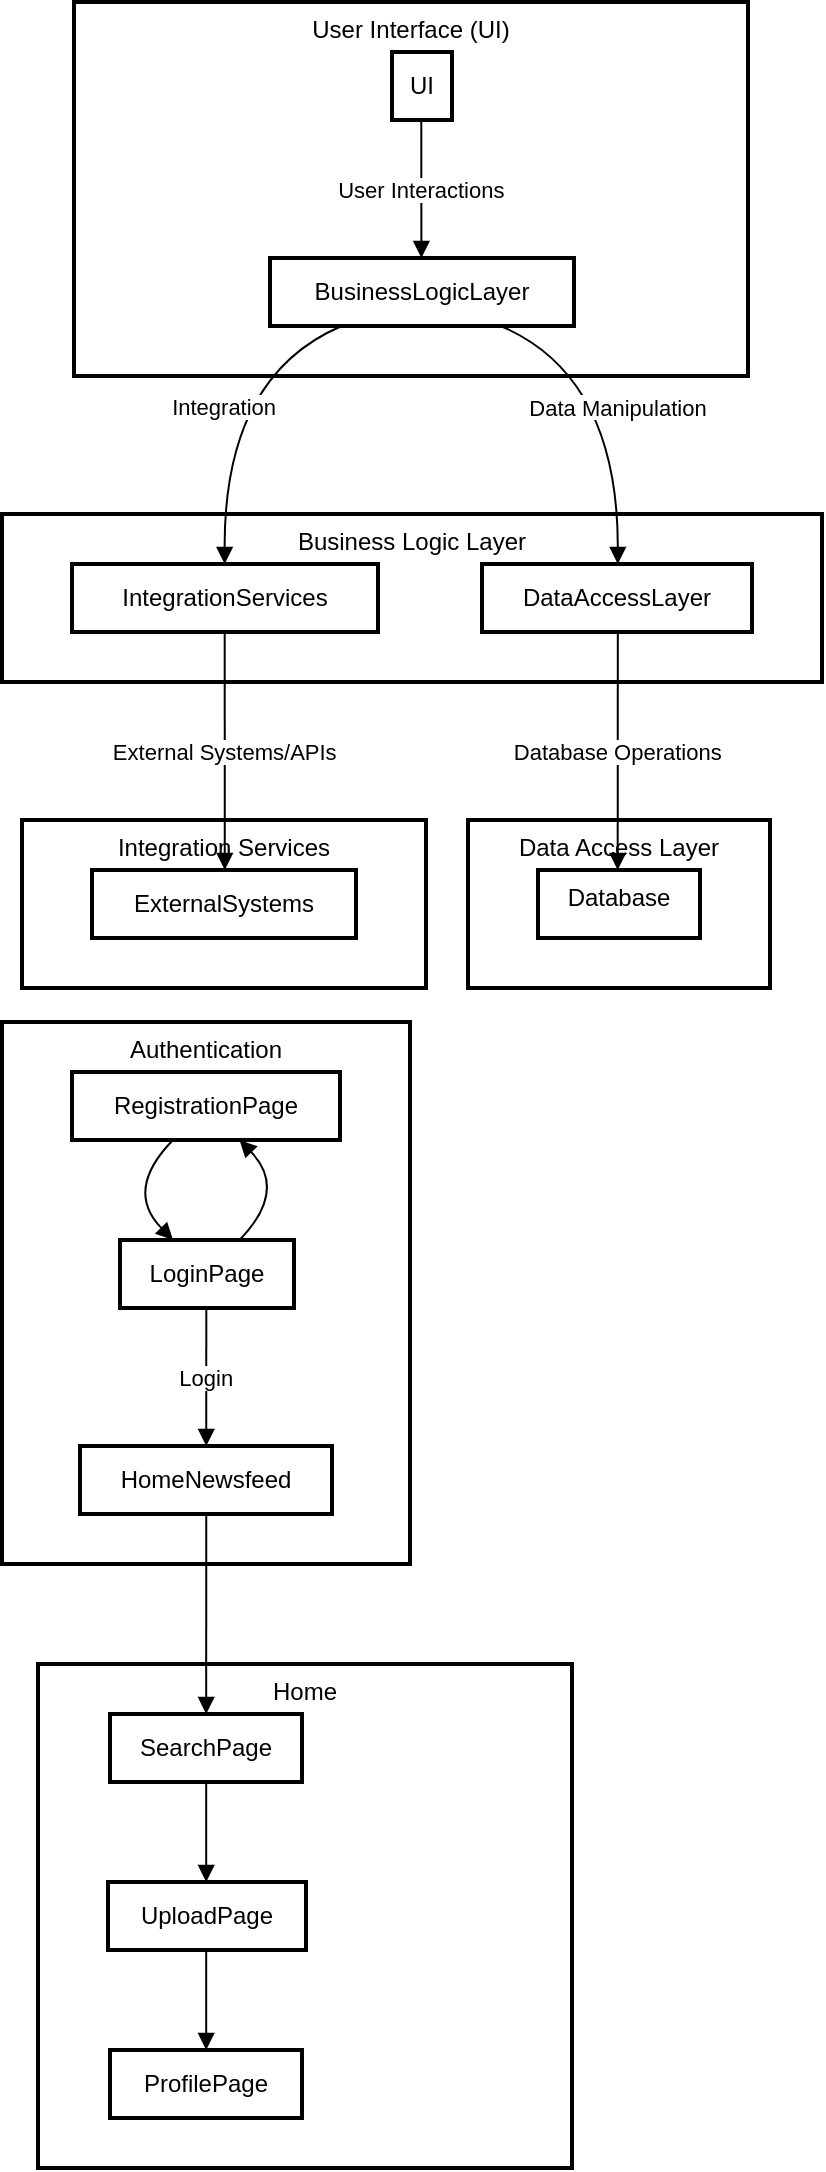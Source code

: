 <mxfile version="24.0.3" type="github">
  <diagram name="Page-1" id="xl0d5yNISGBPOuAFarKf">
    <mxGraphModel dx="1120" dy="426" grid="1" gridSize="10" guides="1" tooltips="1" connect="1" arrows="1" fold="1" page="1" pageScale="1" pageWidth="1169" pageHeight="827" math="0" shadow="0">
      <root>
        <mxCell id="0" />
        <mxCell id="1" parent="0" />
        <mxCell id="ru95f8fsYM3vXZottfYN-1" value="Integration Services" style="whiteSpace=wrap;strokeWidth=2;verticalAlign=top;" vertex="1" parent="1">
          <mxGeometry x="30" y="429" width="202" height="84" as="geometry" />
        </mxCell>
        <mxCell id="ru95f8fsYM3vXZottfYN-2" value="ExternalSystems" style="whiteSpace=wrap;strokeWidth=2;" vertex="1" parent="1">
          <mxGeometry x="65" y="454" width="132" height="34" as="geometry" />
        </mxCell>
        <mxCell id="ru95f8fsYM3vXZottfYN-3" value="Data Access Layer" style="whiteSpace=wrap;strokeWidth=2;verticalAlign=top;" vertex="1" parent="1">
          <mxGeometry x="253" y="429" width="151" height="84" as="geometry" />
        </mxCell>
        <mxCell id="ru95f8fsYM3vXZottfYN-4" value="Database" style="whiteSpace=wrap;strokeWidth=2;verticalAlign=top;" vertex="1" parent="1">
          <mxGeometry x="288" y="454" width="81" height="34" as="geometry" />
        </mxCell>
        <mxCell id="ru95f8fsYM3vXZottfYN-5" value="Business Logic Layer" style="whiteSpace=wrap;strokeWidth=2;verticalAlign=top;" vertex="1" parent="1">
          <mxGeometry x="20" y="276" width="410" height="84" as="geometry" />
        </mxCell>
        <mxCell id="ru95f8fsYM3vXZottfYN-6" value="DataAccessLayer" style="whiteSpace=wrap;strokeWidth=2;" vertex="1" parent="1">
          <mxGeometry x="260" y="301" width="135" height="34" as="geometry" />
        </mxCell>
        <mxCell id="ru95f8fsYM3vXZottfYN-7" value="IntegrationServices" style="whiteSpace=wrap;strokeWidth=2;" vertex="1" parent="1">
          <mxGeometry x="55" y="301" width="153" height="34" as="geometry" />
        </mxCell>
        <mxCell id="ru95f8fsYM3vXZottfYN-8" value="User Interface (UI)" style="whiteSpace=wrap;strokeWidth=2;verticalAlign=top;" vertex="1" parent="1">
          <mxGeometry x="56" y="20" width="337" height="187" as="geometry" />
        </mxCell>
        <mxCell id="ru95f8fsYM3vXZottfYN-9" value="BusinessLogicLayer" style="whiteSpace=wrap;strokeWidth=2;" vertex="1" parent="1">
          <mxGeometry x="154" y="148" width="152" height="34" as="geometry" />
        </mxCell>
        <mxCell id="ru95f8fsYM3vXZottfYN-10" value="UI" style="whiteSpace=wrap;strokeWidth=2;" vertex="1" parent="1">
          <mxGeometry x="215" y="45" width="30" height="34" as="geometry" />
        </mxCell>
        <mxCell id="ru95f8fsYM3vXZottfYN-11" value="User Interactions" style="curved=1;startArrow=none;endArrow=block;exitX=0.488;exitY=1;entryX=0.498;entryY=0;rounded=0;" edge="1" parent="1" source="ru95f8fsYM3vXZottfYN-10" target="ru95f8fsYM3vXZottfYN-9">
          <mxGeometry relative="1" as="geometry">
            <Array as="points" />
          </mxGeometry>
        </mxCell>
        <mxCell id="ru95f8fsYM3vXZottfYN-12" value="Data Manipulation" style="curved=1;startArrow=none;endArrow=block;exitX=0.759;exitY=1;entryX=0.503;entryY=0;rounded=0;" edge="1" parent="1" source="ru95f8fsYM3vXZottfYN-9" target="ru95f8fsYM3vXZottfYN-6">
          <mxGeometry relative="1" as="geometry">
            <Array as="points">
              <mxPoint x="328" y="207" />
            </Array>
          </mxGeometry>
        </mxCell>
        <mxCell id="ru95f8fsYM3vXZottfYN-13" value="Integration" style="curved=1;startArrow=none;endArrow=block;exitX=0.236;exitY=1;entryX=0.499;entryY=0;rounded=0;" edge="1" parent="1" source="ru95f8fsYM3vXZottfYN-9" target="ru95f8fsYM3vXZottfYN-7">
          <mxGeometry relative="1" as="geometry">
            <Array as="points">
              <mxPoint x="131" y="207" />
            </Array>
          </mxGeometry>
        </mxCell>
        <mxCell id="ru95f8fsYM3vXZottfYN-14" value="Database Operations" style="curved=1;startArrow=none;endArrow=block;exitX=0.503;exitY=1;entryX=0.492;entryY=0;rounded=0;" edge="1" parent="1" source="ru95f8fsYM3vXZottfYN-6" target="ru95f8fsYM3vXZottfYN-4">
          <mxGeometry relative="1" as="geometry">
            <Array as="points" />
          </mxGeometry>
        </mxCell>
        <mxCell id="ru95f8fsYM3vXZottfYN-15" value="External Systems/APIs" style="curved=1;startArrow=none;endArrow=block;exitX=0.499;exitY=1;entryX=0.503;entryY=0;rounded=0;" edge="1" parent="1" source="ru95f8fsYM3vXZottfYN-7" target="ru95f8fsYM3vXZottfYN-2">
          <mxGeometry relative="1" as="geometry">
            <Array as="points" />
          </mxGeometry>
        </mxCell>
        <mxCell id="ru95f8fsYM3vXZottfYN-16" value="Home" style="whiteSpace=wrap;strokeWidth=2;verticalAlign=top;" vertex="1" parent="1">
          <mxGeometry x="38" y="851" width="267" height="252" as="geometry" />
        </mxCell>
        <mxCell id="ru95f8fsYM3vXZottfYN-17" value="SearchPage" style="whiteSpace=wrap;strokeWidth=2;" vertex="1" parent="1">
          <mxGeometry x="74" y="876" width="96" height="34" as="geometry" />
        </mxCell>
        <mxCell id="ru95f8fsYM3vXZottfYN-18" value="UploadPage" style="whiteSpace=wrap;strokeWidth=2;" vertex="1" parent="1">
          <mxGeometry x="73" y="960" width="99" height="34" as="geometry" />
        </mxCell>
        <mxCell id="ru95f8fsYM3vXZottfYN-19" value="ProfilePage" style="whiteSpace=wrap;strokeWidth=2;" vertex="1" parent="1">
          <mxGeometry x="74" y="1044" width="96" height="34" as="geometry" />
        </mxCell>
        <mxCell id="ru95f8fsYM3vXZottfYN-20" value="Authentication" style="whiteSpace=wrap;strokeWidth=2;verticalAlign=top;" vertex="1" parent="1">
          <mxGeometry x="20" y="530" width="204" height="271" as="geometry" />
        </mxCell>
        <mxCell id="ru95f8fsYM3vXZottfYN-21" value="RegistrationPage" style="whiteSpace=wrap;strokeWidth=2;" vertex="1" parent="1">
          <mxGeometry x="55" y="555" width="134" height="34" as="geometry" />
        </mxCell>
        <mxCell id="ru95f8fsYM3vXZottfYN-22" value="LoginPage" style="whiteSpace=wrap;strokeWidth=2;" vertex="1" parent="1">
          <mxGeometry x="79" y="639" width="87" height="34" as="geometry" />
        </mxCell>
        <mxCell id="ru95f8fsYM3vXZottfYN-23" value="HomeNewsfeed" style="whiteSpace=wrap;strokeWidth=2;" vertex="1" parent="1">
          <mxGeometry x="59" y="742" width="126" height="34" as="geometry" />
        </mxCell>
        <mxCell id="ru95f8fsYM3vXZottfYN-24" value="" style="curved=1;startArrow=none;endArrow=block;exitX=0.687;exitY=0;entryX=0.625;entryY=1;rounded=0;" edge="1" parent="1" source="ru95f8fsYM3vXZottfYN-22" target="ru95f8fsYM3vXZottfYN-21">
          <mxGeometry relative="1" as="geometry">
            <Array as="points">
              <mxPoint x="163" y="614" />
            </Array>
          </mxGeometry>
        </mxCell>
        <mxCell id="ru95f8fsYM3vXZottfYN-25" value="" style="curved=1;startArrow=none;endArrow=block;exitX=0.377;exitY=1;entryX=0.305;entryY=0;rounded=0;" edge="1" parent="1" source="ru95f8fsYM3vXZottfYN-21" target="ru95f8fsYM3vXZottfYN-22">
          <mxGeometry relative="1" as="geometry">
            <Array as="points">
              <mxPoint x="81" y="614" />
            </Array>
          </mxGeometry>
        </mxCell>
        <mxCell id="ru95f8fsYM3vXZottfYN-26" value="Login" style="curved=1;startArrow=none;endArrow=block;exitX=0.496;exitY=1;entryX=0.501;entryY=0;rounded=0;" edge="1" parent="1" source="ru95f8fsYM3vXZottfYN-22" target="ru95f8fsYM3vXZottfYN-23">
          <mxGeometry relative="1" as="geometry">
            <Array as="points" />
          </mxGeometry>
        </mxCell>
        <mxCell id="ru95f8fsYM3vXZottfYN-27" value="" style="curved=1;startArrow=none;endArrow=block;exitX=0.501;exitY=1;entryX=0.501;entryY=0;rounded=0;" edge="1" parent="1" source="ru95f8fsYM3vXZottfYN-23" target="ru95f8fsYM3vXZottfYN-17">
          <mxGeometry relative="1" as="geometry">
            <Array as="points" />
          </mxGeometry>
        </mxCell>
        <mxCell id="ru95f8fsYM3vXZottfYN-28" value="" style="curved=1;startArrow=none;endArrow=block;exitX=0.501;exitY=1;entryX=0.496;entryY=0;rounded=0;" edge="1" parent="1" source="ru95f8fsYM3vXZottfYN-17" target="ru95f8fsYM3vXZottfYN-18">
          <mxGeometry relative="1" as="geometry">
            <Array as="points" />
          </mxGeometry>
        </mxCell>
        <mxCell id="ru95f8fsYM3vXZottfYN-29" value="" style="curved=1;startArrow=none;endArrow=block;exitX=0.496;exitY=1;entryX=0.501;entryY=0;rounded=0;" edge="1" parent="1" source="ru95f8fsYM3vXZottfYN-18" target="ru95f8fsYM3vXZottfYN-19">
          <mxGeometry relative="1" as="geometry">
            <Array as="points" />
          </mxGeometry>
        </mxCell>
      </root>
    </mxGraphModel>
  </diagram>
</mxfile>

